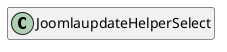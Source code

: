 @startuml
set namespaceSeparator \\
hide members
hide << alias >> circle

class JoomlaupdateHelperSelect
@enduml
